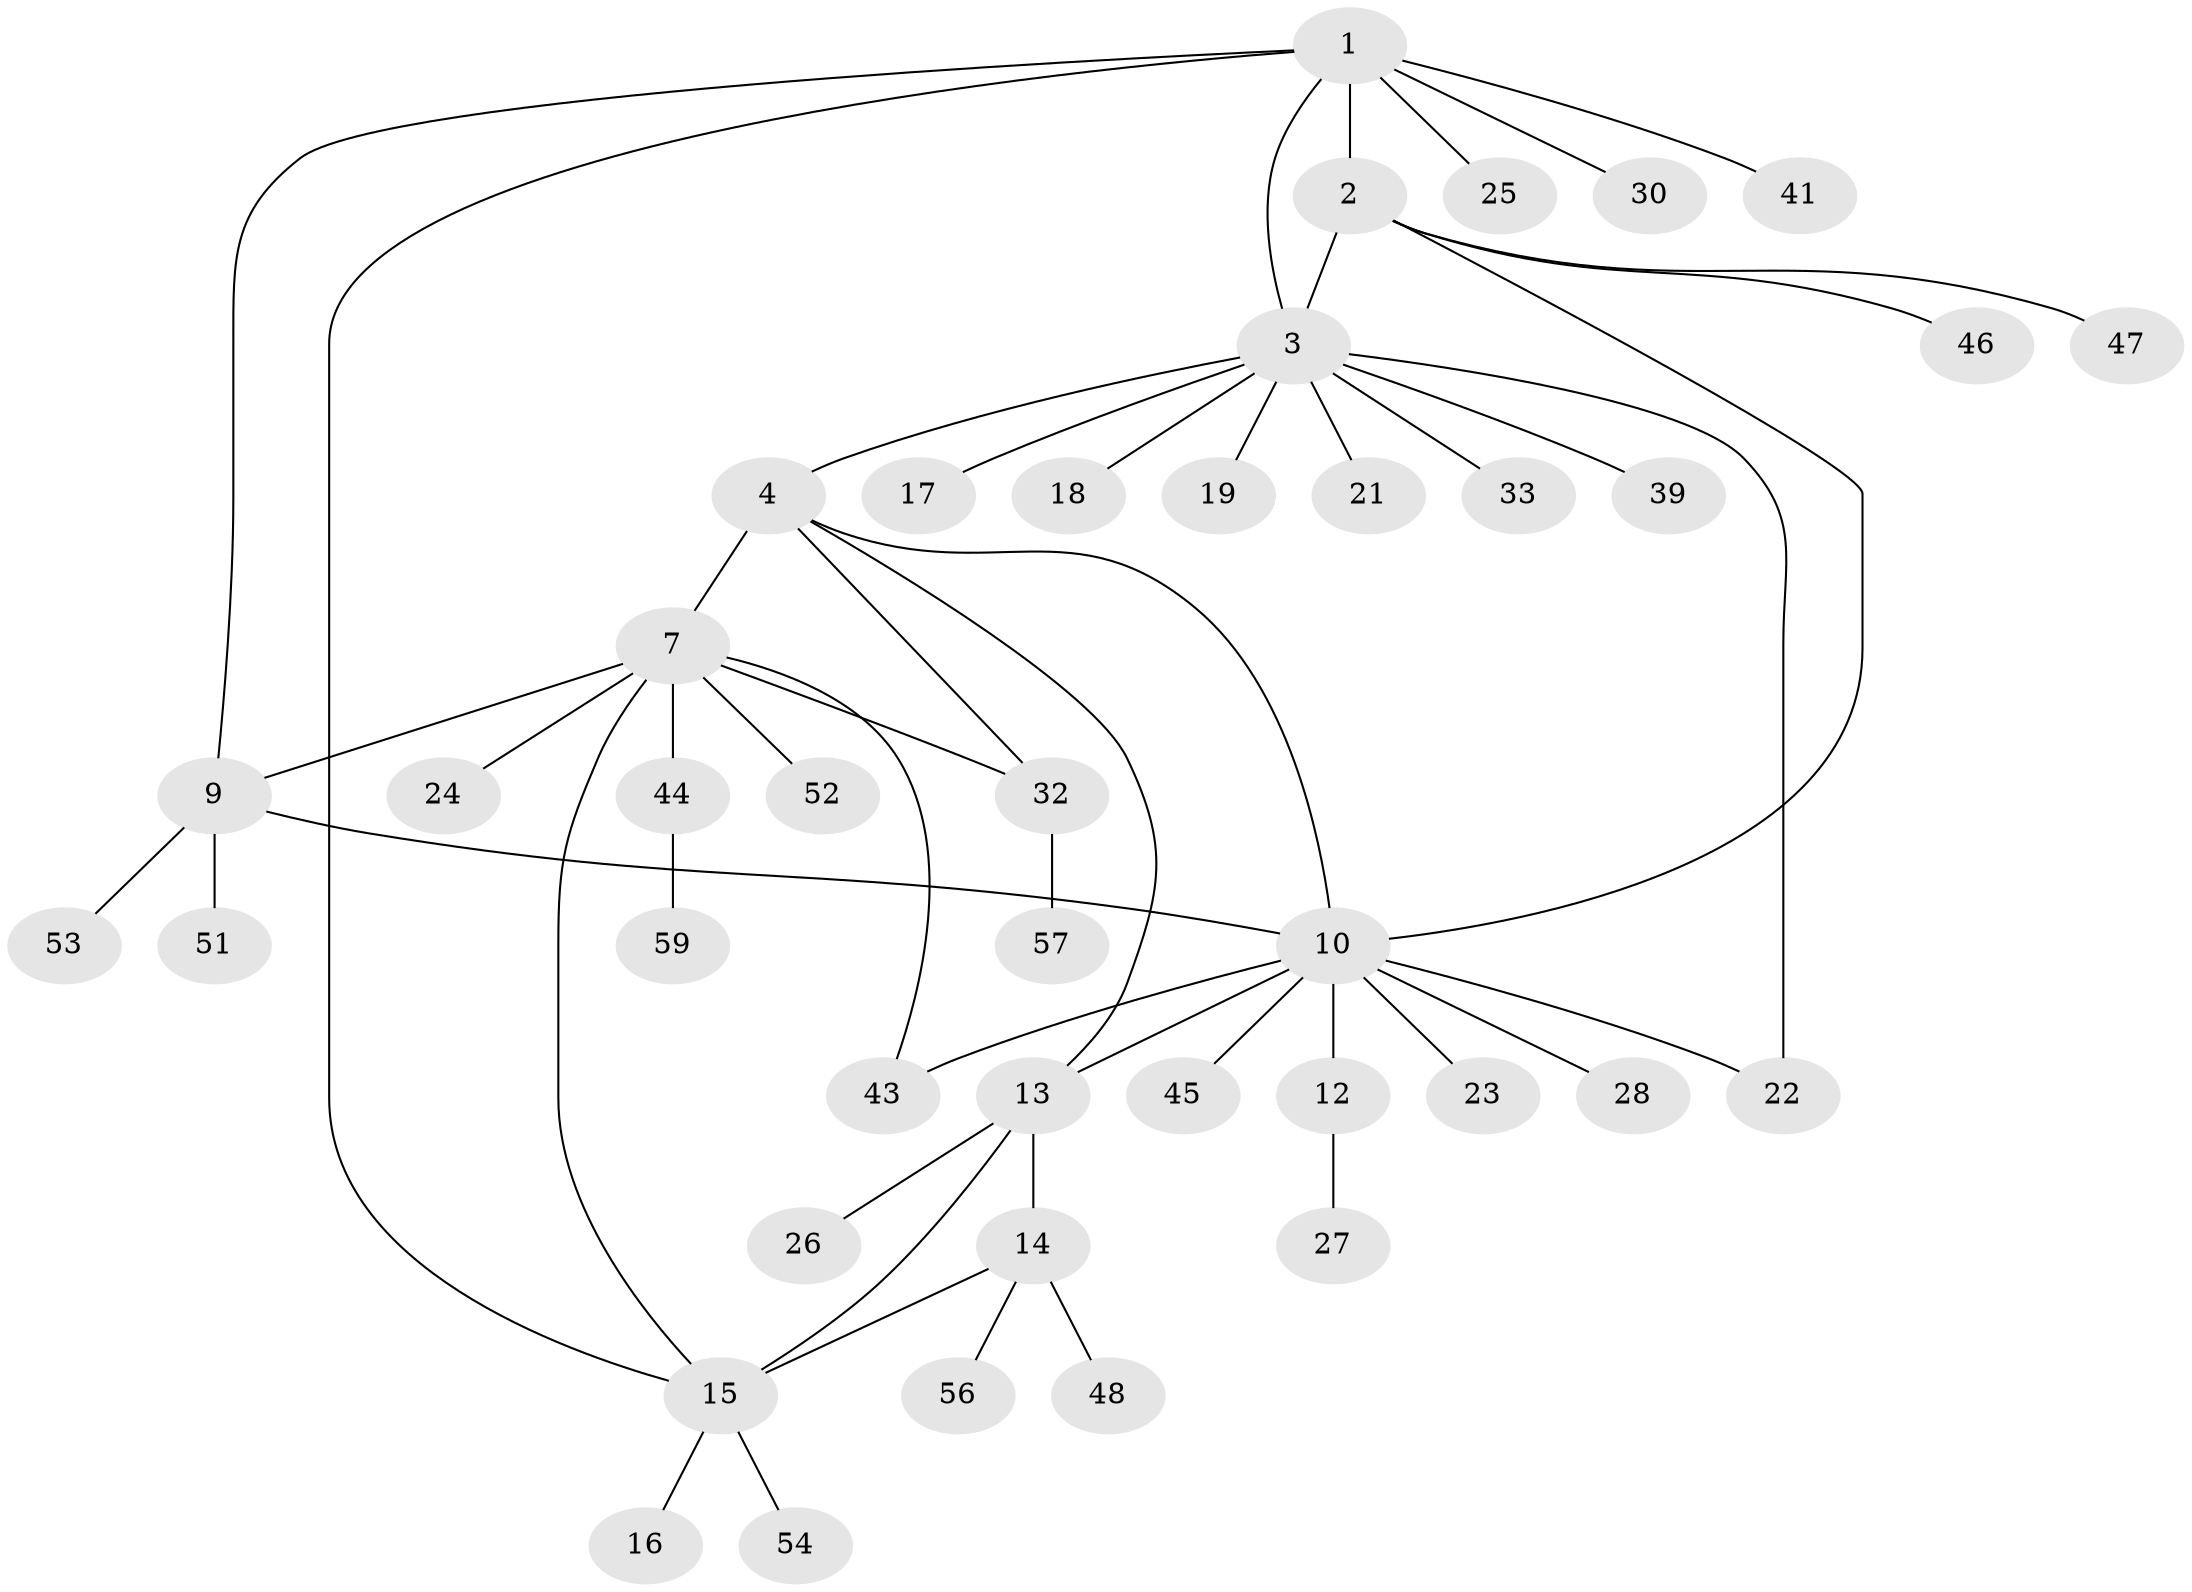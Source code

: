 // Generated by graph-tools (version 1.1) at 2025/52/02/27/25 19:52:22]
// undirected, 41 vertices, 51 edges
graph export_dot {
graph [start="1"]
  node [color=gray90,style=filled];
  1 [super="+40"];
  2 [super="+49"];
  3 [super="+6"];
  4 [super="+5"];
  7 [super="+8"];
  9 [super="+31"];
  10 [super="+11"];
  12 [super="+50"];
  13 [super="+20"];
  14 [super="+29"];
  15 [super="+55"];
  16 [super="+60"];
  17 [super="+34"];
  18;
  19;
  21 [super="+37"];
  22;
  23;
  24 [super="+58"];
  25 [super="+36"];
  26;
  27;
  28;
  30 [super="+38"];
  32 [super="+35"];
  33;
  39;
  41 [super="+42"];
  43;
  44;
  45;
  46;
  47;
  48;
  51;
  52;
  53;
  54;
  56;
  57;
  59;
  1 -- 2;
  1 -- 3;
  1 -- 9;
  1 -- 15;
  1 -- 25;
  1 -- 30;
  1 -- 41;
  2 -- 3 [weight=2];
  2 -- 10;
  2 -- 46;
  2 -- 47;
  3 -- 17;
  3 -- 22;
  3 -- 39;
  3 -- 33;
  3 -- 4 [weight=2];
  3 -- 18;
  3 -- 19;
  3 -- 21;
  4 -- 13 [weight=2];
  4 -- 32;
  4 -- 10;
  4 -- 7;
  7 -- 9 [weight=2];
  7 -- 24;
  7 -- 44;
  7 -- 52;
  7 -- 32;
  7 -- 43;
  7 -- 15;
  9 -- 10;
  9 -- 51;
  9 -- 53;
  10 -- 12 [weight=2];
  10 -- 23;
  10 -- 43;
  10 -- 13;
  10 -- 28;
  10 -- 22;
  10 -- 45;
  12 -- 27;
  13 -- 14;
  13 -- 15;
  13 -- 26;
  14 -- 15;
  14 -- 48;
  14 -- 56;
  15 -- 16;
  15 -- 54;
  32 -- 57;
  44 -- 59;
}
